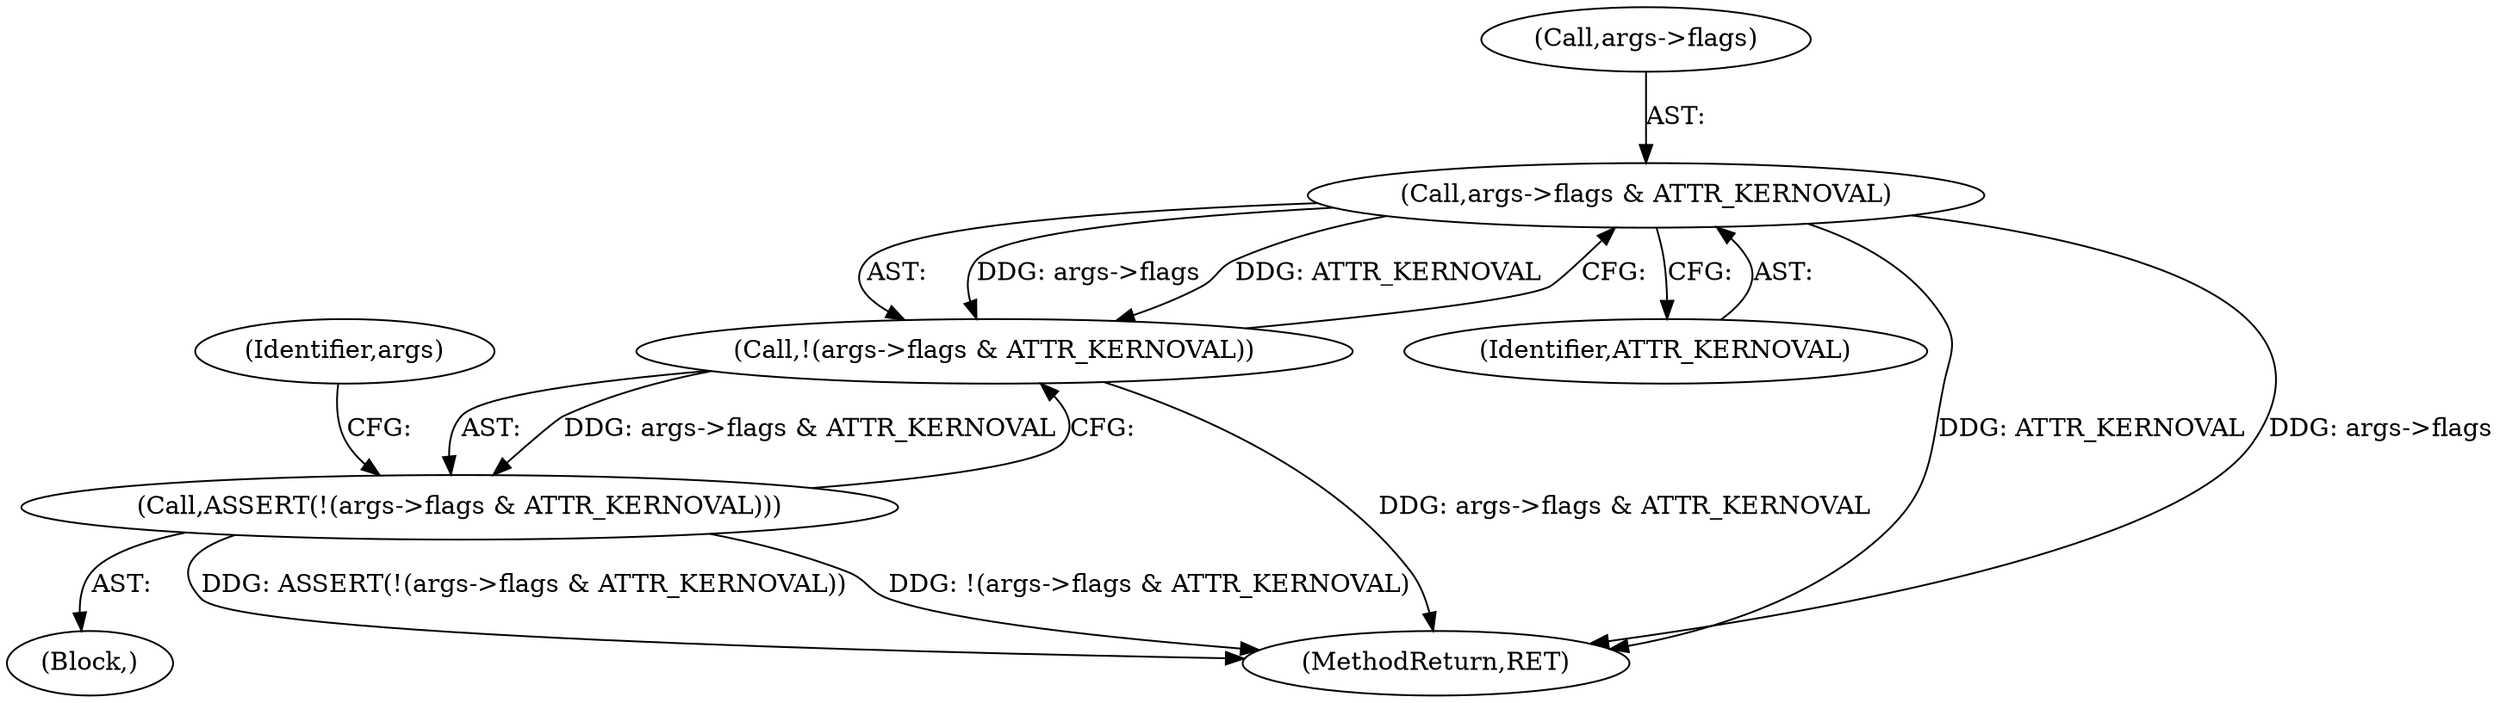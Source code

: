 digraph "0_linux_8275cdd0e7ac550dcce2b3ef6d2fb3b808c1ae59_8@pointer" {
"1000144" [label="(Call,args->flags & ATTR_KERNOVAL)"];
"1000143" [label="(Call,!(args->flags & ATTR_KERNOVAL))"];
"1000142" [label="(Call,ASSERT(!(args->flags & ATTR_KERNOVAL)))"];
"1000144" [label="(Call,args->flags & ATTR_KERNOVAL)"];
"1000142" [label="(Call,ASSERT(!(args->flags & ATTR_KERNOVAL)))"];
"1000148" [label="(Identifier,ATTR_KERNOVAL)"];
"1000303" [label="(MethodReturn,RET)"];
"1000103" [label="(Block,)"];
"1000145" [label="(Call,args->flags)"];
"1000143" [label="(Call,!(args->flags & ATTR_KERNOVAL))"];
"1000152" [label="(Identifier,args)"];
"1000144" -> "1000143"  [label="AST: "];
"1000144" -> "1000148"  [label="CFG: "];
"1000145" -> "1000144"  [label="AST: "];
"1000148" -> "1000144"  [label="AST: "];
"1000143" -> "1000144"  [label="CFG: "];
"1000144" -> "1000303"  [label="DDG: ATTR_KERNOVAL"];
"1000144" -> "1000303"  [label="DDG: args->flags"];
"1000144" -> "1000143"  [label="DDG: args->flags"];
"1000144" -> "1000143"  [label="DDG: ATTR_KERNOVAL"];
"1000143" -> "1000142"  [label="AST: "];
"1000142" -> "1000143"  [label="CFG: "];
"1000143" -> "1000303"  [label="DDG: args->flags & ATTR_KERNOVAL"];
"1000143" -> "1000142"  [label="DDG: args->flags & ATTR_KERNOVAL"];
"1000142" -> "1000103"  [label="AST: "];
"1000152" -> "1000142"  [label="CFG: "];
"1000142" -> "1000303"  [label="DDG: ASSERT(!(args->flags & ATTR_KERNOVAL))"];
"1000142" -> "1000303"  [label="DDG: !(args->flags & ATTR_KERNOVAL)"];
}
